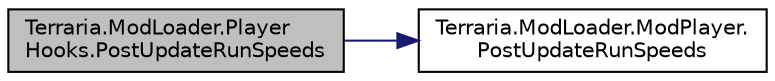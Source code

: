 digraph "Terraria.ModLoader.PlayerHooks.PostUpdateRunSpeeds"
{
  edge [fontname="Helvetica",fontsize="10",labelfontname="Helvetica",labelfontsize="10"];
  node [fontname="Helvetica",fontsize="10",shape=record];
  rankdir="LR";
  Node153 [label="Terraria.ModLoader.Player\lHooks.PostUpdateRunSpeeds",height=0.2,width=0.4,color="black", fillcolor="grey75", style="filled", fontcolor="black"];
  Node153 -> Node154 [color="midnightblue",fontsize="10",style="solid",fontname="Helvetica"];
  Node154 [label="Terraria.ModLoader.ModPlayer.\lPostUpdateRunSpeeds",height=0.2,width=0.4,color="black", fillcolor="white", style="filled",URL="$class_terraria_1_1_mod_loader_1_1_mod_player.html#ac23993294ff99fecb13eae6549b0f37e"];
}
